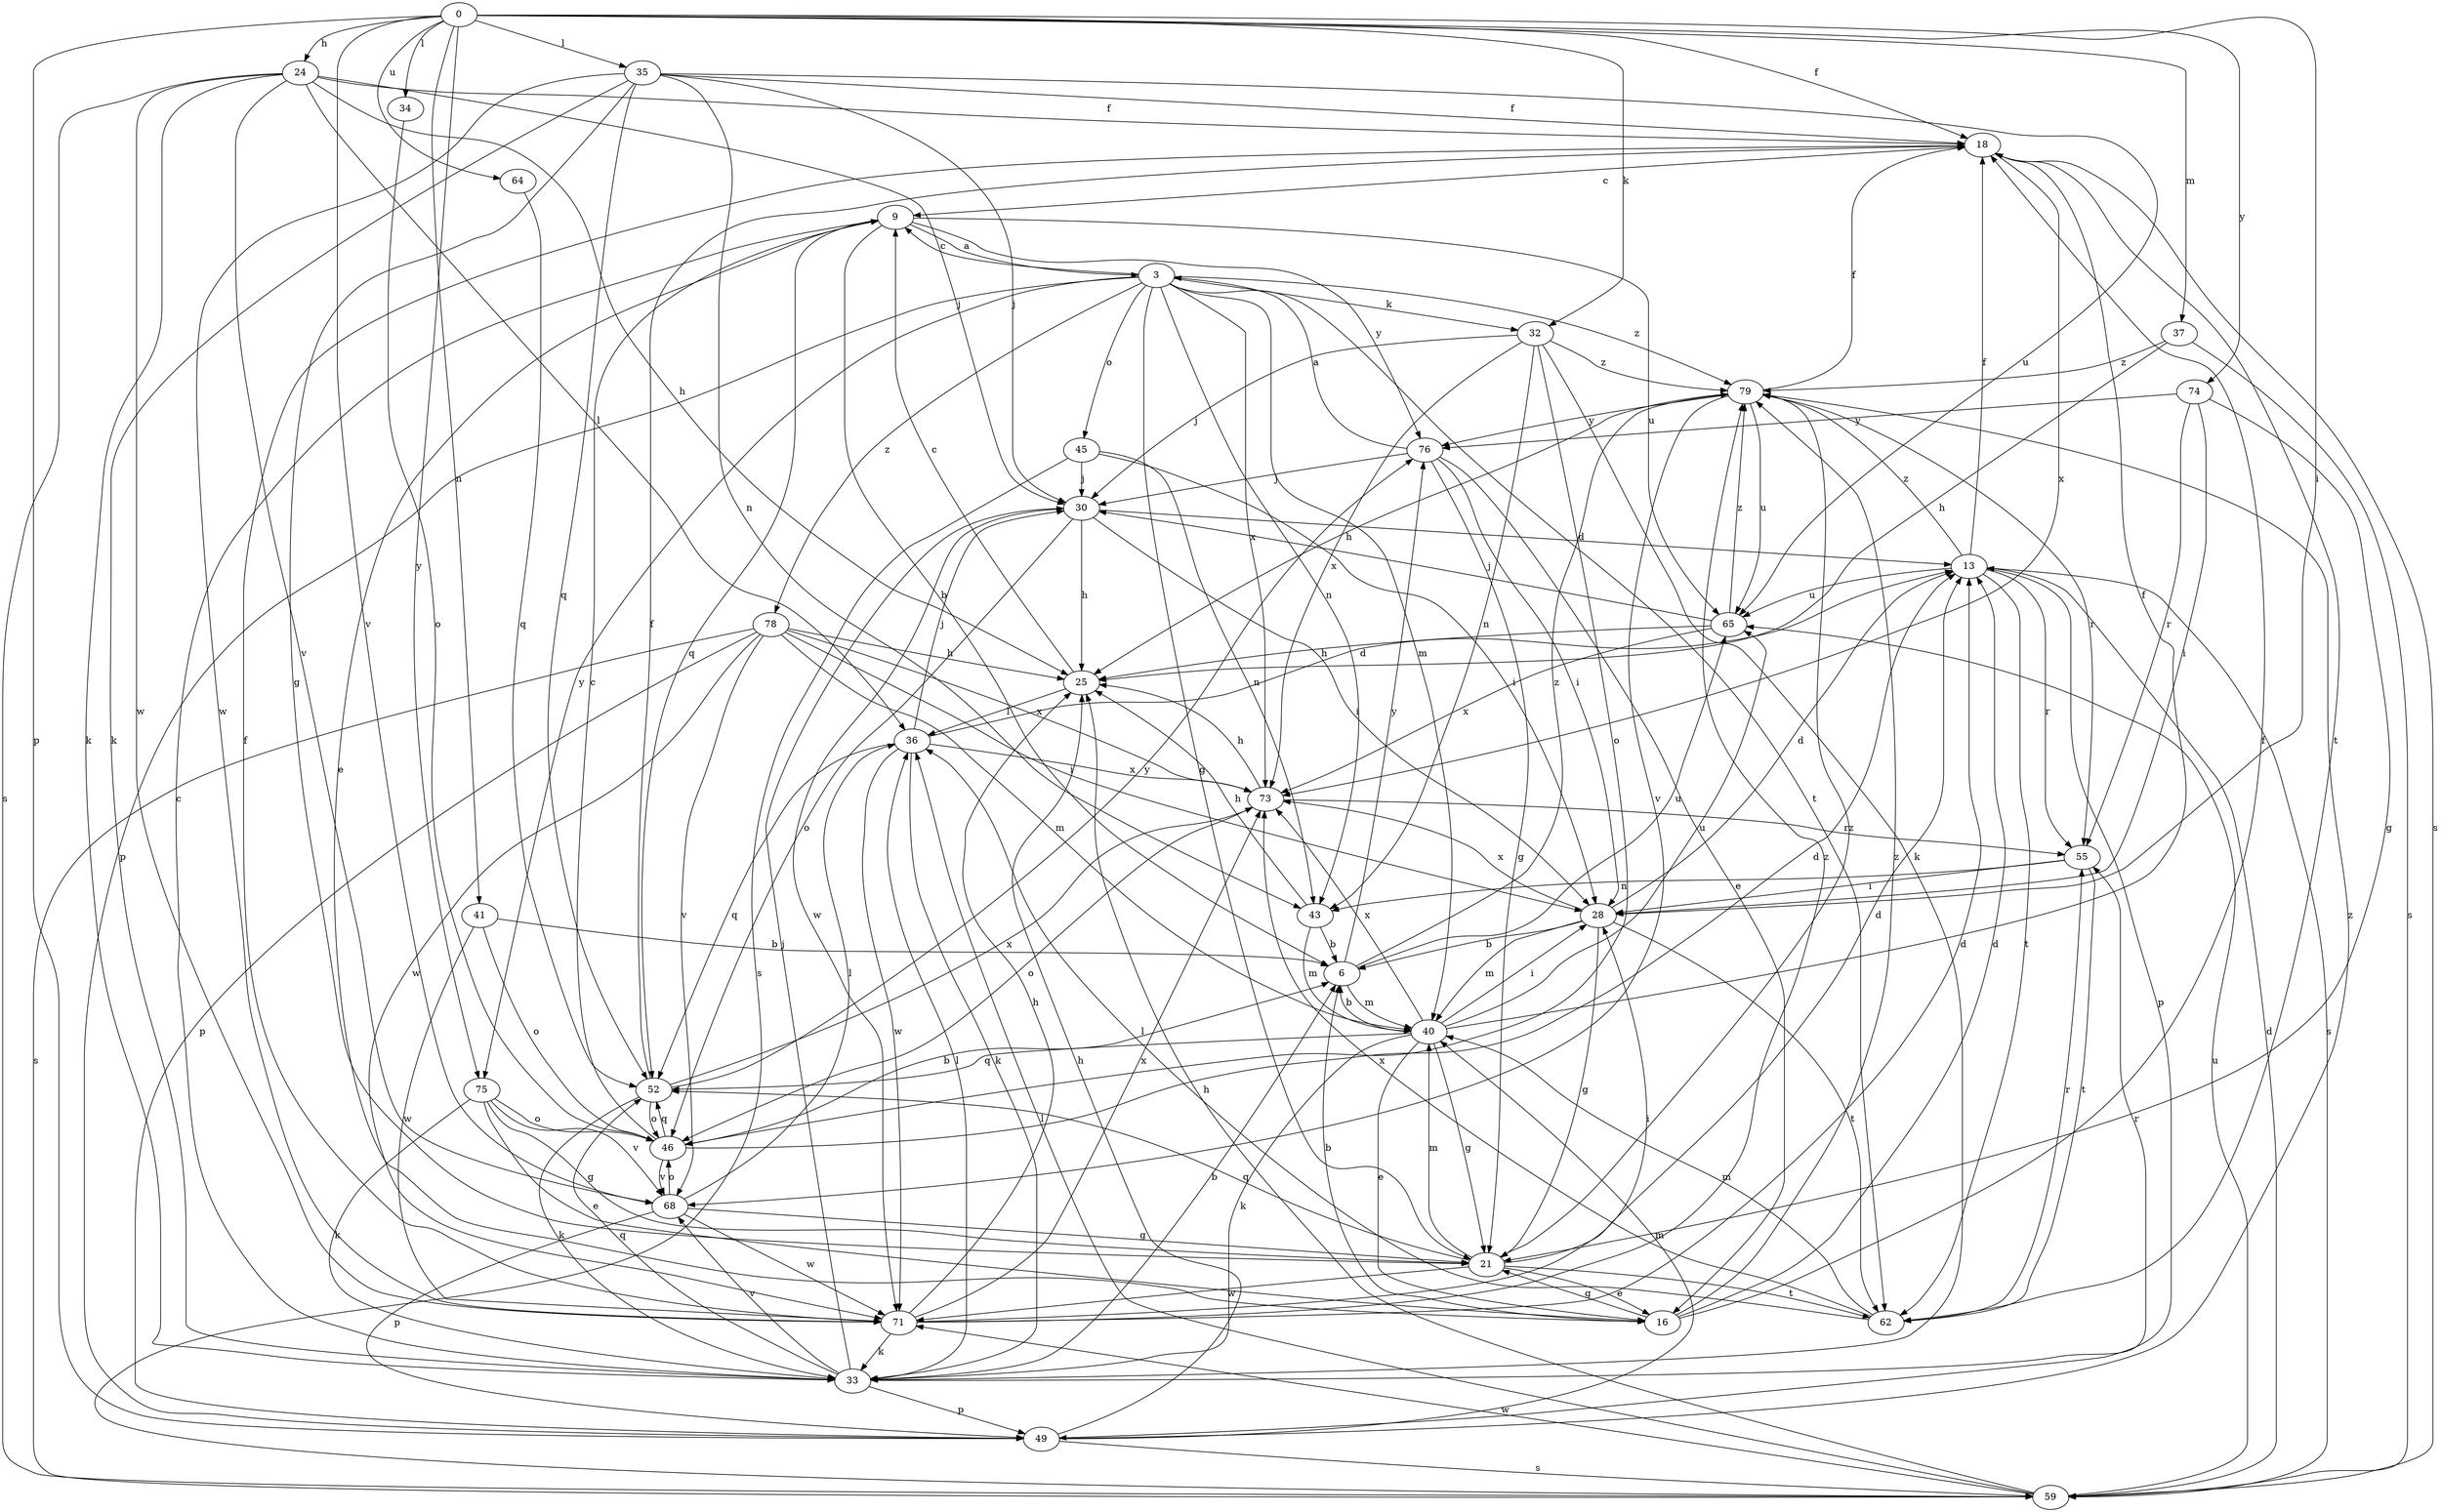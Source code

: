 strict digraph  {
0;
3;
6;
9;
13;
16;
18;
21;
24;
25;
28;
30;
32;
33;
34;
35;
36;
37;
40;
41;
43;
45;
46;
49;
52;
55;
59;
62;
64;
65;
68;
71;
73;
74;
75;
76;
78;
79;
0 -> 18  [label=f];
0 -> 24  [label=h];
0 -> 28  [label=i];
0 -> 32  [label=k];
0 -> 34  [label=l];
0 -> 35  [label=l];
0 -> 37  [label=m];
0 -> 41  [label=n];
0 -> 49  [label=p];
0 -> 64  [label=u];
0 -> 68  [label=v];
0 -> 74  [label=y];
0 -> 75  [label=y];
3 -> 9  [label=c];
3 -> 21  [label=g];
3 -> 32  [label=k];
3 -> 40  [label=m];
3 -> 43  [label=n];
3 -> 45  [label=o];
3 -> 49  [label=p];
3 -> 62  [label=t];
3 -> 73  [label=x];
3 -> 75  [label=y];
3 -> 78  [label=z];
3 -> 79  [label=z];
6 -> 40  [label=m];
6 -> 65  [label=u];
6 -> 76  [label=y];
6 -> 79  [label=z];
9 -> 3  [label=a];
9 -> 6  [label=b];
9 -> 16  [label=e];
9 -> 52  [label=q];
9 -> 65  [label=u];
9 -> 76  [label=y];
13 -> 18  [label=f];
13 -> 49  [label=p];
13 -> 55  [label=r];
13 -> 59  [label=s];
13 -> 62  [label=t];
13 -> 65  [label=u];
13 -> 79  [label=z];
16 -> 6  [label=b];
16 -> 13  [label=d];
16 -> 18  [label=f];
16 -> 21  [label=g];
16 -> 79  [label=z];
18 -> 9  [label=c];
18 -> 59  [label=s];
18 -> 62  [label=t];
18 -> 73  [label=x];
21 -> 13  [label=d];
21 -> 16  [label=e];
21 -> 40  [label=m];
21 -> 52  [label=q];
21 -> 62  [label=t];
21 -> 71  [label=w];
21 -> 79  [label=z];
24 -> 18  [label=f];
24 -> 25  [label=h];
24 -> 30  [label=j];
24 -> 33  [label=k];
24 -> 36  [label=l];
24 -> 59  [label=s];
24 -> 68  [label=v];
24 -> 71  [label=w];
25 -> 9  [label=c];
25 -> 36  [label=l];
28 -> 6  [label=b];
28 -> 13  [label=d];
28 -> 21  [label=g];
28 -> 40  [label=m];
28 -> 62  [label=t];
28 -> 73  [label=x];
30 -> 13  [label=d];
30 -> 25  [label=h];
30 -> 28  [label=i];
30 -> 46  [label=o];
30 -> 71  [label=w];
32 -> 30  [label=j];
32 -> 33  [label=k];
32 -> 43  [label=n];
32 -> 46  [label=o];
32 -> 73  [label=x];
32 -> 79  [label=z];
33 -> 6  [label=b];
33 -> 9  [label=c];
33 -> 30  [label=j];
33 -> 36  [label=l];
33 -> 49  [label=p];
33 -> 52  [label=q];
33 -> 55  [label=r];
33 -> 68  [label=v];
34 -> 46  [label=o];
35 -> 18  [label=f];
35 -> 21  [label=g];
35 -> 30  [label=j];
35 -> 33  [label=k];
35 -> 43  [label=n];
35 -> 52  [label=q];
35 -> 65  [label=u];
35 -> 71  [label=w];
36 -> 13  [label=d];
36 -> 30  [label=j];
36 -> 33  [label=k];
36 -> 52  [label=q];
36 -> 71  [label=w];
36 -> 73  [label=x];
37 -> 25  [label=h];
37 -> 59  [label=s];
37 -> 79  [label=z];
40 -> 6  [label=b];
40 -> 16  [label=e];
40 -> 18  [label=f];
40 -> 21  [label=g];
40 -> 28  [label=i];
40 -> 33  [label=k];
40 -> 52  [label=q];
40 -> 65  [label=u];
40 -> 73  [label=x];
41 -> 6  [label=b];
41 -> 46  [label=o];
41 -> 71  [label=w];
43 -> 6  [label=b];
43 -> 25  [label=h];
43 -> 40  [label=m];
45 -> 28  [label=i];
45 -> 30  [label=j];
45 -> 43  [label=n];
45 -> 59  [label=s];
46 -> 6  [label=b];
46 -> 9  [label=c];
46 -> 13  [label=d];
46 -> 52  [label=q];
46 -> 68  [label=v];
49 -> 25  [label=h];
49 -> 40  [label=m];
49 -> 59  [label=s];
49 -> 79  [label=z];
52 -> 18  [label=f];
52 -> 33  [label=k];
52 -> 46  [label=o];
52 -> 73  [label=x];
52 -> 76  [label=y];
55 -> 28  [label=i];
55 -> 43  [label=n];
55 -> 62  [label=t];
59 -> 13  [label=d];
59 -> 25  [label=h];
59 -> 36  [label=l];
59 -> 65  [label=u];
59 -> 71  [label=w];
62 -> 36  [label=l];
62 -> 40  [label=m];
62 -> 55  [label=r];
62 -> 73  [label=x];
64 -> 52  [label=q];
65 -> 25  [label=h];
65 -> 30  [label=j];
65 -> 73  [label=x];
65 -> 79  [label=z];
68 -> 21  [label=g];
68 -> 36  [label=l];
68 -> 46  [label=o];
68 -> 49  [label=p];
68 -> 71  [label=w];
71 -> 13  [label=d];
71 -> 18  [label=f];
71 -> 25  [label=h];
71 -> 28  [label=i];
71 -> 33  [label=k];
71 -> 73  [label=x];
71 -> 79  [label=z];
73 -> 25  [label=h];
73 -> 46  [label=o];
73 -> 55  [label=r];
74 -> 21  [label=g];
74 -> 28  [label=i];
74 -> 55  [label=r];
74 -> 76  [label=y];
75 -> 16  [label=e];
75 -> 21  [label=g];
75 -> 33  [label=k];
75 -> 46  [label=o];
75 -> 68  [label=v];
76 -> 3  [label=a];
76 -> 16  [label=e];
76 -> 21  [label=g];
76 -> 28  [label=i];
76 -> 30  [label=j];
78 -> 25  [label=h];
78 -> 28  [label=i];
78 -> 40  [label=m];
78 -> 49  [label=p];
78 -> 59  [label=s];
78 -> 68  [label=v];
78 -> 71  [label=w];
78 -> 73  [label=x];
79 -> 18  [label=f];
79 -> 25  [label=h];
79 -> 55  [label=r];
79 -> 65  [label=u];
79 -> 68  [label=v];
79 -> 76  [label=y];
}
